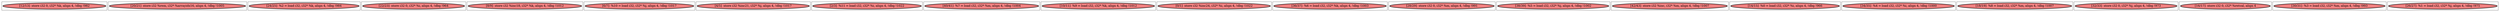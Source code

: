
digraph G {





subgraph cluster20 {


node86 [penwidth=3.0,fontsize=20,fillcolor=lightcoral,label="[12/13]  store i32 0, i32* %k, align 4, !dbg !982",shape=ellipse,style=filled ]



}

subgraph cluster18 {


node84 [penwidth=3.0,fontsize=20,fillcolor=lightcoral,label="[20/21]  store i32 %rem, i32* %arrayidx16, align 4, !dbg !1005",shape=ellipse,style=filled ]



}

subgraph cluster16 {


node82 [penwidth=3.0,fontsize=20,fillcolor=lightcoral,label="[24/25]  %2 = load i32, i32* %k, align 4, !dbg !984",shape=ellipse,style=filled ]



}

subgraph cluster17 {


node83 [penwidth=3.0,fontsize=20,fillcolor=lightcoral,label="[22/23]  store i32 0, i32* %i, align 4, !dbg !964",shape=ellipse,style=filled ]



}

subgraph cluster4 {


node70 [penwidth=3.0,fontsize=20,fillcolor=lightcoral,label="[8/9]  store i32 %inc18, i32* %k, align 4, !dbg !1012",shape=ellipse,style=filled ]



}

subgraph cluster3 {


node69 [penwidth=3.0,fontsize=20,fillcolor=lightcoral,label="[6/7]  %10 = load i32, i32* %j, align 4, !dbg !1017",shape=ellipse,style=filled ]



}

subgraph cluster2 {


node68 [penwidth=3.0,fontsize=20,fillcolor=lightcoral,label="[4/5]  store i32 %inc21, i32* %j, align 4, !dbg !1017",shape=ellipse,style=filled ]



}

subgraph cluster1 {


node67 [penwidth=3.0,fontsize=20,fillcolor=lightcoral,label="[2/3]  %11 = load i32, i32* %i, align 4, !dbg !1022",shape=ellipse,style=filled ]



}

subgraph cluster12 {


node78 [penwidth=3.0,fontsize=20,fillcolor=lightcoral,label="[40/41]  %7 = load i32, i32* %m, align 4, !dbg !1004",shape=ellipse,style=filled ]



}

subgraph cluster5 {


node71 [penwidth=3.0,fontsize=20,fillcolor=lightcoral,label="[10/11]  %9 = load i32, i32* %k, align 4, !dbg !1012",shape=ellipse,style=filled ]



}

subgraph cluster0 {


node66 [penwidth=3.0,fontsize=20,fillcolor=lightcoral,label="[0/1]  store i32 %inc24, i32* %i, align 4, !dbg !1022",shape=ellipse,style=filled ]



}

subgraph cluster6 {


node72 [penwidth=3.0,fontsize=20,fillcolor=lightcoral,label="[36/37]  %6 = load i32, i32* %k, align 4, !dbg !1003",shape=ellipse,style=filled ]



}

subgraph cluster14 {


node80 [penwidth=3.0,fontsize=20,fillcolor=lightcoral,label="[28/29]  store i32 0, i32* %m, align 4, !dbg !991",shape=ellipse,style=filled ]



}

subgraph cluster7 {


node73 [penwidth=3.0,fontsize=20,fillcolor=lightcoral,label="[38/39]  %5 = load i32, i32* %j, align 4, !dbg !1002",shape=ellipse,style=filled ]



}

subgraph cluster8 {


node74 [penwidth=3.0,fontsize=20,fillcolor=lightcoral,label="[42/43]  store i32 %inc, i32* %m, align 4, !dbg !1007",shape=ellipse,style=filled ]



}

subgraph cluster21 {


node87 [penwidth=3.0,fontsize=20,fillcolor=lightcoral,label="[14/15]  %0 = load i32, i32* %i, align 4, !dbg !966",shape=ellipse,style=filled ]



}

subgraph cluster9 {


node75 [penwidth=3.0,fontsize=20,fillcolor=lightcoral,label="[34/35]  %4 = load i32, i32* %i, align 4, !dbg !1000",shape=ellipse,style=filled ]



}

subgraph cluster19 {


node85 [penwidth=3.0,fontsize=20,fillcolor=lightcoral,label="[18/19]  %8 = load i32, i32* %m, align 4, !dbg !1007",shape=ellipse,style=filled ]



}

subgraph cluster10 {


node76 [penwidth=3.0,fontsize=20,fillcolor=lightcoral,label="[32/33]  store i32 0, i32* %j, align 4, !dbg !973",shape=ellipse,style=filled ]



}

subgraph cluster11 {


node77 [penwidth=3.0,fontsize=20,fillcolor=lightcoral,label="[16/17]  store i32 0, i32* %retval, align 4",shape=ellipse,style=filled ]



}

subgraph cluster13 {


node79 [penwidth=3.0,fontsize=20,fillcolor=lightcoral,label="[30/31]  %3 = load i32, i32* %m, align 4, !dbg !993",shape=ellipse,style=filled ]



}

subgraph cluster15 {


node81 [penwidth=3.0,fontsize=20,fillcolor=lightcoral,label="[26/27]  %1 = load i32, i32* %j, align 4, !dbg !975",shape=ellipse,style=filled ]



}

}
